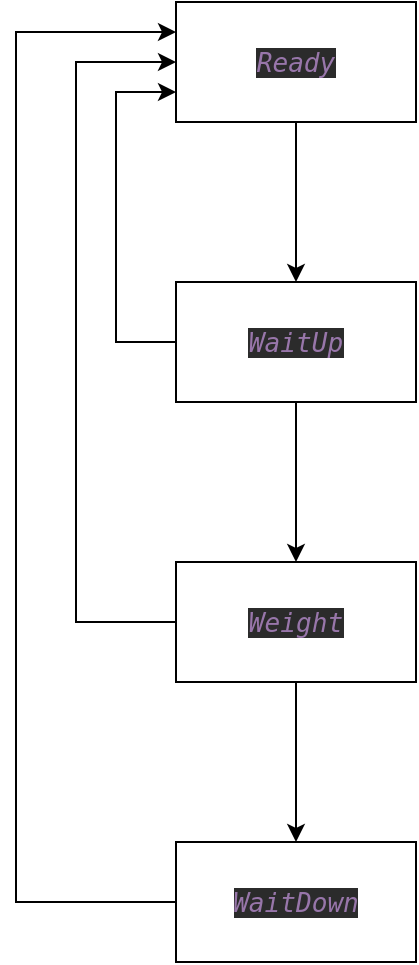 <mxfile version="14.1.9" type="github">
  <diagram id="cEb1SMYlaxDCiAcMY64M" name="Page-1">
    <mxGraphModel dx="880" dy="621" grid="1" gridSize="10" guides="1" tooltips="1" connect="1" arrows="1" fold="1" page="1" pageScale="1" pageWidth="827" pageHeight="1169" math="0" shadow="0">
      <root>
        <mxCell id="0" />
        <mxCell id="1" parent="0" />
        <mxCell id="L9LOo2z9HG8LsJN7OMgC-17" value="" style="edgeStyle=orthogonalEdgeStyle;rounded=0;orthogonalLoop=1;jettySize=auto;html=1;" edge="1" parent="1" source="L9LOo2z9HG8LsJN7OMgC-13" target="L9LOo2z9HG8LsJN7OMgC-16">
          <mxGeometry relative="1" as="geometry" />
        </mxCell>
        <mxCell id="L9LOo2z9HG8LsJN7OMgC-13" value="&lt;pre style=&quot;background-color: #2b2b2b ; color: #a9b7c6 ; font-family: &amp;#34;jetbrains mono&amp;#34; , monospace ; font-size: 9.8pt&quot;&gt;&lt;span style=&quot;color: #9876aa ; font-style: italic&quot;&gt;Ready&lt;/span&gt;&lt;/pre&gt;" style="rounded=0;whiteSpace=wrap;html=1;" vertex="1" parent="1">
          <mxGeometry x="150" y="110" width="120" height="60" as="geometry" />
        </mxCell>
        <mxCell id="L9LOo2z9HG8LsJN7OMgC-19" value="" style="edgeStyle=orthogonalEdgeStyle;rounded=0;orthogonalLoop=1;jettySize=auto;html=1;" edge="1" parent="1" source="L9LOo2z9HG8LsJN7OMgC-16" target="L9LOo2z9HG8LsJN7OMgC-18">
          <mxGeometry relative="1" as="geometry" />
        </mxCell>
        <mxCell id="L9LOo2z9HG8LsJN7OMgC-30" style="edgeStyle=orthogonalEdgeStyle;rounded=0;orthogonalLoop=1;jettySize=auto;html=1;exitX=0;exitY=0.5;exitDx=0;exitDy=0;entryX=0;entryY=0.75;entryDx=0;entryDy=0;" edge="1" parent="1" source="L9LOo2z9HG8LsJN7OMgC-16" target="L9LOo2z9HG8LsJN7OMgC-13">
          <mxGeometry relative="1" as="geometry">
            <Array as="points">
              <mxPoint x="120" y="280" />
              <mxPoint x="120" y="155" />
            </Array>
          </mxGeometry>
        </mxCell>
        <mxCell id="L9LOo2z9HG8LsJN7OMgC-16" value="&lt;pre style=&quot;background-color: #2b2b2b ; color: #a9b7c6 ; font-family: &amp;#34;jetbrains mono&amp;#34; , monospace ; font-size: 9.8pt&quot;&gt;&lt;pre style=&quot;font-family: &amp;#34;jetbrains mono&amp;#34; , monospace ; font-size: 9.8pt&quot;&gt;&lt;span style=&quot;color: #9876aa ; font-style: italic&quot;&gt;WaitUp&lt;/span&gt;&lt;/pre&gt;&lt;/pre&gt;" style="rounded=0;whiteSpace=wrap;html=1;" vertex="1" parent="1">
          <mxGeometry x="150" y="250" width="120" height="60" as="geometry" />
        </mxCell>
        <mxCell id="L9LOo2z9HG8LsJN7OMgC-23" value="" style="edgeStyle=orthogonalEdgeStyle;rounded=0;orthogonalLoop=1;jettySize=auto;html=1;" edge="1" parent="1" source="L9LOo2z9HG8LsJN7OMgC-18" target="L9LOo2z9HG8LsJN7OMgC-22">
          <mxGeometry relative="1" as="geometry" />
        </mxCell>
        <mxCell id="L9LOo2z9HG8LsJN7OMgC-31" style="edgeStyle=orthogonalEdgeStyle;rounded=0;orthogonalLoop=1;jettySize=auto;html=1;exitX=0;exitY=0.5;exitDx=0;exitDy=0;entryX=0;entryY=0.5;entryDx=0;entryDy=0;" edge="1" parent="1" source="L9LOo2z9HG8LsJN7OMgC-18" target="L9LOo2z9HG8LsJN7OMgC-13">
          <mxGeometry relative="1" as="geometry">
            <Array as="points">
              <mxPoint x="100" y="420" />
              <mxPoint x="100" y="140" />
            </Array>
          </mxGeometry>
        </mxCell>
        <mxCell id="L9LOo2z9HG8LsJN7OMgC-18" value="&lt;pre style=&quot;background-color: #2b2b2b ; color: #a9b7c6 ; font-family: &amp;quot;jetbrains mono&amp;quot; , monospace ; font-size: 9.8pt&quot;&gt;&lt;span style=&quot;color: #9876aa ; font-style: italic&quot;&gt;Weight&lt;/span&gt;&lt;/pre&gt;" style="rounded=0;whiteSpace=wrap;html=1;" vertex="1" parent="1">
          <mxGeometry x="150" y="390" width="120" height="60" as="geometry" />
        </mxCell>
        <mxCell id="L9LOo2z9HG8LsJN7OMgC-24" style="edgeStyle=orthogonalEdgeStyle;rounded=0;orthogonalLoop=1;jettySize=auto;html=1;exitX=0;exitY=0.5;exitDx=0;exitDy=0;entryX=0;entryY=0.25;entryDx=0;entryDy=0;" edge="1" parent="1" source="L9LOo2z9HG8LsJN7OMgC-22" target="L9LOo2z9HG8LsJN7OMgC-13">
          <mxGeometry relative="1" as="geometry">
            <Array as="points">
              <mxPoint x="70" y="560" />
              <mxPoint x="70" y="125" />
            </Array>
          </mxGeometry>
        </mxCell>
        <mxCell id="L9LOo2z9HG8LsJN7OMgC-22" value="&lt;pre style=&quot;background-color: #2b2b2b ; color: #a9b7c6 ; font-family: &amp;quot;jetbrains mono&amp;quot; , monospace ; font-size: 9.8pt&quot;&gt;&lt;span style=&quot;color: #9876aa ; font-style: italic&quot;&gt;WaitDown&lt;/span&gt;&lt;/pre&gt;" style="rounded=0;whiteSpace=wrap;html=1;" vertex="1" parent="1">
          <mxGeometry x="150" y="530" width="120" height="60" as="geometry" />
        </mxCell>
      </root>
    </mxGraphModel>
  </diagram>
</mxfile>
